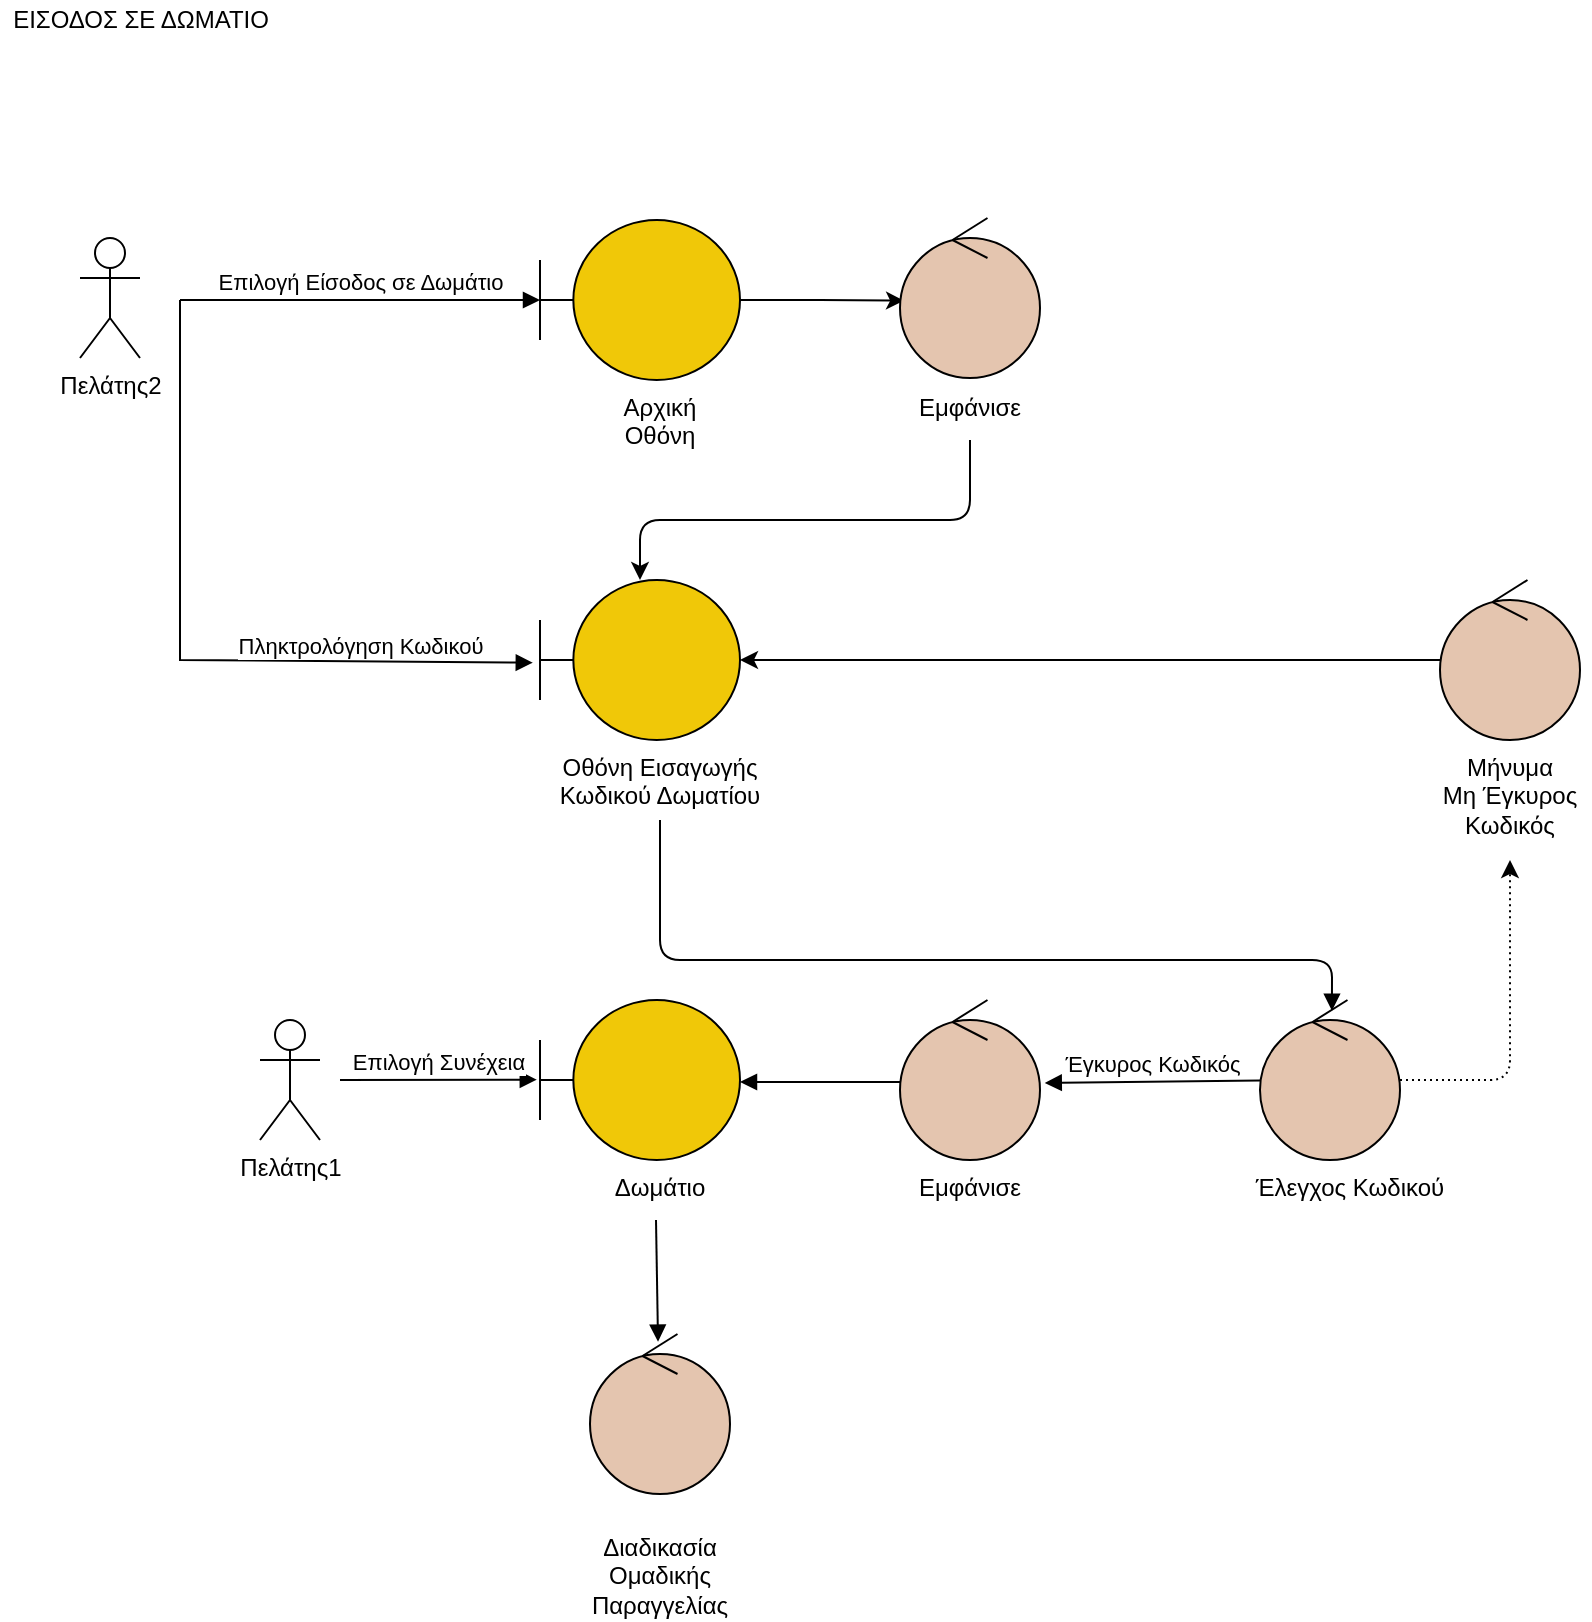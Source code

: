 <mxfile version="17.5.0"><diagram id="_NEF_zK0TXl3RWh3A6Ux" name="Page-1"><mxGraphModel dx="649" dy="530" grid="1" gridSize="10" guides="1" tooltips="1" connect="1" arrows="1" fold="1" page="1" pageScale="1" pageWidth="850" pageHeight="1100" math="0" shadow="0"><root><mxCell id="0"/><mxCell id="1" parent="0"/><mxCell id="AhgZuciwFN7RfUi8GuJU-32" value="Πελάτης2" style="shape=umlActor;verticalLabelPosition=bottom;verticalAlign=top;html=1;" parent="1" vertex="1"><mxGeometry x="160" y="199" width="30" height="60" as="geometry"/></mxCell><mxCell id="AhgZuciwFN7RfUi8GuJU-33" value="ΕΙΣΟΔΟΣ ΣΕ ΔΩΜΑΤΙΟ" style="text;html=1;align=center;verticalAlign=middle;resizable=0;points=[];autosize=1;strokeColor=none;fillColor=none;" parent="1" vertex="1"><mxGeometry x="120" y="80" width="140" height="20" as="geometry"/></mxCell><mxCell id="AhgZuciwFN7RfUi8GuJU-34" value="" style="shape=umlBoundary;whiteSpace=wrap;html=1;fillColor=#F0C808;" parent="1" vertex="1"><mxGeometry x="390" y="370" width="100" height="80" as="geometry"/></mxCell><mxCell id="AhgZuciwFN7RfUi8GuJU-35" value="Επιλογή Είσοδος σε Δωμάτιο" style="html=1;verticalAlign=bottom;endArrow=block;rounded=0;" parent="1" target="AhgZuciwFN7RfUi8GuJU-37" edge="1"><mxGeometry width="80" relative="1" as="geometry"><mxPoint x="210" y="230" as="sourcePoint"/><mxPoint x="440" y="230" as="targetPoint"/></mxGeometry></mxCell><mxCell id="AhgZuciwFN7RfUi8GuJU-36" style="edgeStyle=orthogonalEdgeStyle;rounded=0;orthogonalLoop=1;jettySize=auto;html=1;entryX=0.029;entryY=0.517;entryDx=0;entryDy=0;entryPerimeter=0;" parent="1" source="AhgZuciwFN7RfUi8GuJU-37" target="AhgZuciwFN7RfUi8GuJU-38" edge="1"><mxGeometry relative="1" as="geometry"/></mxCell><mxCell id="AhgZuciwFN7RfUi8GuJU-37" value="" style="shape=umlBoundary;whiteSpace=wrap;html=1;fillColor=#F0C808;" parent="1" vertex="1"><mxGeometry x="390" y="190" width="100" height="80" as="geometry"/></mxCell><mxCell id="AhgZuciwFN7RfUi8GuJU-59" style="edgeStyle=orthogonalEdgeStyle;rounded=1;orthogonalLoop=1;jettySize=auto;html=1;exitX=0.5;exitY=1;exitDx=0;exitDy=0;" parent="1" source="F6i8KvPDOfXJqvepb303-2" target="AhgZuciwFN7RfUi8GuJU-34" edge="1"><mxGeometry relative="1" as="geometry"><Array as="points"><mxPoint x="605" y="340"/><mxPoint x="440" y="340"/></Array></mxGeometry></mxCell><mxCell id="AhgZuciwFN7RfUi8GuJU-38" value="" style="ellipse;shape=umlControl;whiteSpace=wrap;html=1;fillColor=#E4C5AF;" parent="1" vertex="1"><mxGeometry x="570" y="189" width="70" height="80" as="geometry"/></mxCell><mxCell id="AhgZuciwFN7RfUi8GuJU-39" value="Πληκτρολόγηση Κωδικού" style="html=1;verticalAlign=bottom;endArrow=block;rounded=0;entryX=-0.036;entryY=0.517;entryDx=0;entryDy=0;entryPerimeter=0;" parent="1" target="AhgZuciwFN7RfUi8GuJU-34" edge="1"><mxGeometry x="0.515" y="-1" width="80" relative="1" as="geometry"><mxPoint x="210" y="230" as="sourcePoint"/><mxPoint x="540" y="260" as="targetPoint"/><Array as="points"><mxPoint x="210" y="410"/></Array><mxPoint as="offset"/></mxGeometry></mxCell><mxCell id="AhgZuciwFN7RfUi8GuJU-61" style="edgeStyle=orthogonalEdgeStyle;rounded=1;orthogonalLoop=1;jettySize=auto;html=1;fillColor=#a20025;strokeColor=#000000;dashed=1;dashPattern=1 2;entryX=0.5;entryY=1;entryDx=0;entryDy=0;" parent="1" source="AhgZuciwFN7RfUi8GuJU-40" target="F6i8KvPDOfXJqvepb303-4" edge="1"><mxGeometry relative="1" as="geometry"/></mxCell><mxCell id="AhgZuciwFN7RfUi8GuJU-40" value="" style="ellipse;shape=umlControl;whiteSpace=wrap;html=1;fillColor=#E4C5AF;" parent="1" vertex="1"><mxGeometry x="750" y="580" width="70" height="80" as="geometry"/></mxCell><mxCell id="AhgZuciwFN7RfUi8GuJU-41" value="" style="html=1;verticalAlign=bottom;endArrow=block;rounded=1;exitX=0.5;exitY=1;exitDx=0;exitDy=0;entryX=0.514;entryY=0.067;entryDx=0;entryDy=0;entryPerimeter=0;edgeStyle=orthogonalEdgeStyle;" parent="1" source="F6i8KvPDOfXJqvepb303-3" target="AhgZuciwFN7RfUi8GuJU-40" edge="1"><mxGeometry width="80" relative="1" as="geometry"><mxPoint x="460" y="320" as="sourcePoint"/><mxPoint x="540" y="320" as="targetPoint"/><Array as="points"><mxPoint x="450" y="560"/><mxPoint x="786" y="560"/></Array></mxGeometry></mxCell><mxCell id="AhgZuciwFN7RfUi8GuJU-42" value="" style="ellipse;shape=umlControl;whiteSpace=wrap;html=1;fillColor=#E4C5AF;" parent="1" vertex="1"><mxGeometry x="570" y="580" width="70" height="80" as="geometry"/></mxCell><mxCell id="AhgZuciwFN7RfUi8GuJU-43" value="Έγκυρος Κωδικός" style="html=1;verticalAlign=bottom;endArrow=block;rounded=0;entryX=1.034;entryY=0.518;entryDx=0;entryDy=0;entryPerimeter=0;" parent="1" source="AhgZuciwFN7RfUi8GuJU-40" target="AhgZuciwFN7RfUi8GuJU-42" edge="1"><mxGeometry width="80" relative="1" as="geometry"><mxPoint x="460" y="620" as="sourcePoint"/><mxPoint x="540" y="620" as="targetPoint"/></mxGeometry></mxCell><mxCell id="AhgZuciwFN7RfUi8GuJU-44" value="" style="shape=umlBoundary;whiteSpace=wrap;html=1;fillColor=#F0C808;" parent="1" vertex="1"><mxGeometry x="390" y="580" width="100" height="80" as="geometry"/></mxCell><mxCell id="AhgZuciwFN7RfUi8GuJU-45" value="" style="html=1;verticalAlign=bottom;endArrow=block;rounded=0;" parent="1" edge="1"><mxGeometry width="80" relative="1" as="geometry"><mxPoint x="570" y="621" as="sourcePoint"/><mxPoint x="490" y="621" as="targetPoint"/></mxGeometry></mxCell><mxCell id="AhgZuciwFN7RfUi8GuJU-46" value="Πελάτης1" style="shape=umlActor;verticalLabelPosition=bottom;verticalAlign=top;html=1;" parent="1" vertex="1"><mxGeometry x="250" y="590" width="30" height="60" as="geometry"/></mxCell><mxCell id="AhgZuciwFN7RfUi8GuJU-47" value="Επιλογή Συνέχεια" style="html=1;verticalAlign=bottom;endArrow=block;rounded=0;entryX=-0.016;entryY=0.498;entryDx=0;entryDy=0;entryPerimeter=0;" parent="1" target="AhgZuciwFN7RfUi8GuJU-44" edge="1"><mxGeometry width="80" relative="1" as="geometry"><mxPoint x="290" y="620" as="sourcePoint"/><mxPoint x="540" y="650" as="targetPoint"/></mxGeometry></mxCell><mxCell id="AhgZuciwFN7RfUi8GuJU-48" value="" style="ellipse;shape=umlControl;whiteSpace=wrap;html=1;fillColor=#E4C5AF;" parent="1" vertex="1"><mxGeometry x="415" y="747" width="70" height="80" as="geometry"/></mxCell><mxCell id="AhgZuciwFN7RfUi8GuJU-49" value="" style="html=1;verticalAlign=bottom;endArrow=block;rounded=0;entryX=0.486;entryY=0.048;entryDx=0;entryDy=0;entryPerimeter=0;" parent="1" target="AhgZuciwFN7RfUi8GuJU-48" edge="1"><mxGeometry width="80" relative="1" as="geometry"><mxPoint x="448" y="690" as="sourcePoint"/><mxPoint x="535" y="677" as="targetPoint"/></mxGeometry></mxCell><mxCell id="AhgZuciwFN7RfUi8GuJU-62" style="edgeStyle=orthogonalEdgeStyle;rounded=0;orthogonalLoop=1;jettySize=auto;html=1;fillColor=#a20025;strokeColor=#000000;" parent="1" source="AhgZuciwFN7RfUi8GuJU-52" target="AhgZuciwFN7RfUi8GuJU-34" edge="1"><mxGeometry relative="1" as="geometry"/></mxCell><mxCell id="AhgZuciwFN7RfUi8GuJU-52" value="" style="ellipse;shape=umlControl;whiteSpace=wrap;html=1;fillColor=#E4C5AF;strokeColor=#000000;fontColor=#ffffff;" parent="1" vertex="1"><mxGeometry x="840" y="370" width="70" height="80" as="geometry"/></mxCell><mxCell id="F6i8KvPDOfXJqvepb303-1" value="&lt;meta charset=&quot;utf-8&quot;&gt;&lt;span style=&quot;font-family: helvetica; font-size: 12px; font-style: normal; font-weight: 400; letter-spacing: normal; text-indent: 0px; text-transform: none; word-spacing: 0px; display: inline; float: none;&quot;&gt;Αρχική&lt;/span&gt;&lt;br style=&quot;font-family: helvetica; font-size: 12px; font-style: normal; font-weight: 400; letter-spacing: normal; text-indent: 0px; text-transform: none; word-spacing: 0px;&quot;&gt;&lt;span style=&quot;font-family: helvetica; font-size: 12px; font-style: normal; font-weight: 400; letter-spacing: normal; text-indent: 0px; text-transform: none; word-spacing: 0px; display: inline; float: none;&quot;&gt;Οθόνη&lt;/span&gt;" style="text;whiteSpace=wrap;html=1;align=center;labelBackgroundColor=none;fontColor=default;" parent="1" vertex="1"><mxGeometry x="415" y="270" width="70" height="40" as="geometry"/></mxCell><mxCell id="F6i8KvPDOfXJqvepb303-2" value="&lt;meta charset=&quot;utf-8&quot;&gt;&lt;span style=&quot;font-family: helvetica; font-size: 12px; font-style: normal; font-weight: 400; letter-spacing: normal; text-indent: 0px; text-transform: none; word-spacing: 0px; display: inline; float: none;&quot;&gt;Εμφάνισε&lt;/span&gt;" style="text;whiteSpace=wrap;html=1;align=center;labelBackgroundColor=none;fontColor=default;" parent="1" vertex="1"><mxGeometry x="565" y="270" width="80" height="30" as="geometry"/></mxCell><mxCell id="F6i8KvPDOfXJqvepb303-3" value="&lt;span style=&quot;font-family: helvetica; font-size: 12px; font-style: normal; font-weight: 400; letter-spacing: normal; text-indent: 0px; text-transform: none; word-spacing: 0px; display: inline; float: none;&quot;&gt;Οθόνη Εισαγωγής &lt;br&gt;Κωδικού Δωματίου&lt;/span&gt;" style="text;whiteSpace=wrap;html=1;align=center;labelBackgroundColor=none;fontColor=default;" parent="1" vertex="1"><mxGeometry x="330" y="450" width="240" height="40" as="geometry"/></mxCell><mxCell id="F6i8KvPDOfXJqvepb303-4" value="&lt;span style=&quot;font-family: &amp;#34;helvetica&amp;#34; ; font-size: 12px ; font-style: normal ; font-weight: 400 ; letter-spacing: normal ; text-indent: 0px ; text-transform: none ; word-spacing: 0px ; display: inline ; float: none&quot;&gt;Μήνυμα&lt;/span&gt;&lt;br style=&quot;font-family: &amp;#34;helvetica&amp;#34; ; font-size: 12px ; font-style: normal ; font-weight: 400 ; letter-spacing: normal ; text-indent: 0px ; text-transform: none ; word-spacing: 0px&quot;&gt;&lt;span style=&quot;font-family: &amp;#34;helvetica&amp;#34; ; font-size: 12px ; font-style: normal ; font-weight: 400 ; letter-spacing: normal ; text-indent: 0px ; text-transform: none ; word-spacing: 0px ; display: inline ; float: none&quot;&gt;Μη&amp;nbsp;&lt;/span&gt;&lt;span style=&quot;font-family: &amp;#34;helvetica&amp;#34; ; font-size: 12px ; font-style: normal ; font-weight: 400 ; letter-spacing: normal ; text-indent: 0px ; text-transform: none ; word-spacing: 0px ; display: inline ; float: none&quot;&gt;Έγκυρος&lt;/span&gt;&lt;br style=&quot;font-family: &amp;#34;helvetica&amp;#34; ; font-size: 12px ; font-style: normal ; font-weight: 400 ; letter-spacing: normal ; text-indent: 0px ; text-transform: none ; word-spacing: 0px&quot;&gt;&lt;span style=&quot;font-family: &amp;#34;helvetica&amp;#34; ; font-size: 12px ; font-style: normal ; font-weight: 400 ; letter-spacing: normal ; text-indent: 0px ; text-transform: none ; word-spacing: 0px ; display: inline ; float: none&quot;&gt;Κωδικός&lt;/span&gt;" style="text;whiteSpace=wrap;html=1;fontColor=default;labelBackgroundColor=none;align=center;" parent="1" vertex="1"><mxGeometry x="835" y="450" width="80" height="60" as="geometry"/></mxCell><mxCell id="F6i8KvPDOfXJqvepb303-5" value="&lt;meta charset=&quot;utf-8&quot;&gt;&lt;span style=&quot;font-family: helvetica; font-size: 12px; font-style: normal; font-weight: 400; letter-spacing: normal; text-indent: 0px; text-transform: none; word-spacing: 0px; display: inline; float: none;&quot;&gt;Δωμάτιο&lt;/span&gt;" style="text;whiteSpace=wrap;html=1;align=center;labelBackgroundColor=none;fontColor=default;" parent="1" vertex="1"><mxGeometry x="415" y="660" width="70" height="30" as="geometry"/></mxCell><mxCell id="F6i8KvPDOfXJqvepb303-6" value="&lt;meta charset=&quot;utf-8&quot;&gt;&lt;span style=&quot;font-family: helvetica; font-size: 12px; font-style: normal; font-weight: 400; letter-spacing: normal; text-indent: 0px; text-transform: none; word-spacing: 0px; display: inline; float: none;&quot;&gt;Εμφάνισε&lt;/span&gt;" style="text;whiteSpace=wrap;html=1;align=center;labelBackgroundColor=none;fontColor=default;" parent="1" vertex="1"><mxGeometry x="565" y="660" width="80" height="30" as="geometry"/></mxCell><mxCell id="F6i8KvPDOfXJqvepb303-7" value="&lt;meta charset=&quot;utf-8&quot;&gt;&lt;span style=&quot;font-family: helvetica; font-size: 12px; font-style: normal; font-weight: 400; letter-spacing: normal; text-indent: 0px; text-transform: none; word-spacing: 0px; display: inline; float: none;&quot;&gt;Έλεγχος Κωδικού&lt;/span&gt;" style="text;whiteSpace=wrap;html=1;align=center;labelBackgroundColor=none;fontColor=default;" parent="1" vertex="1"><mxGeometry x="730" y="660" width="130" height="30" as="geometry"/></mxCell><mxCell id="F6i8KvPDOfXJqvepb303-9" value="&lt;font face=&quot;helvetica&quot;&gt;Διαδικασία&lt;br&gt;Ομαδικής&lt;br&gt;Παραγγελίας&lt;br&gt;&lt;/font&gt;" style="text;whiteSpace=wrap;html=1;align=center;labelBackgroundColor=none;fontColor=default;" parent="1" vertex="1"><mxGeometry x="410" y="840" width="80" height="30" as="geometry"/></mxCell></root></mxGraphModel></diagram></mxfile>